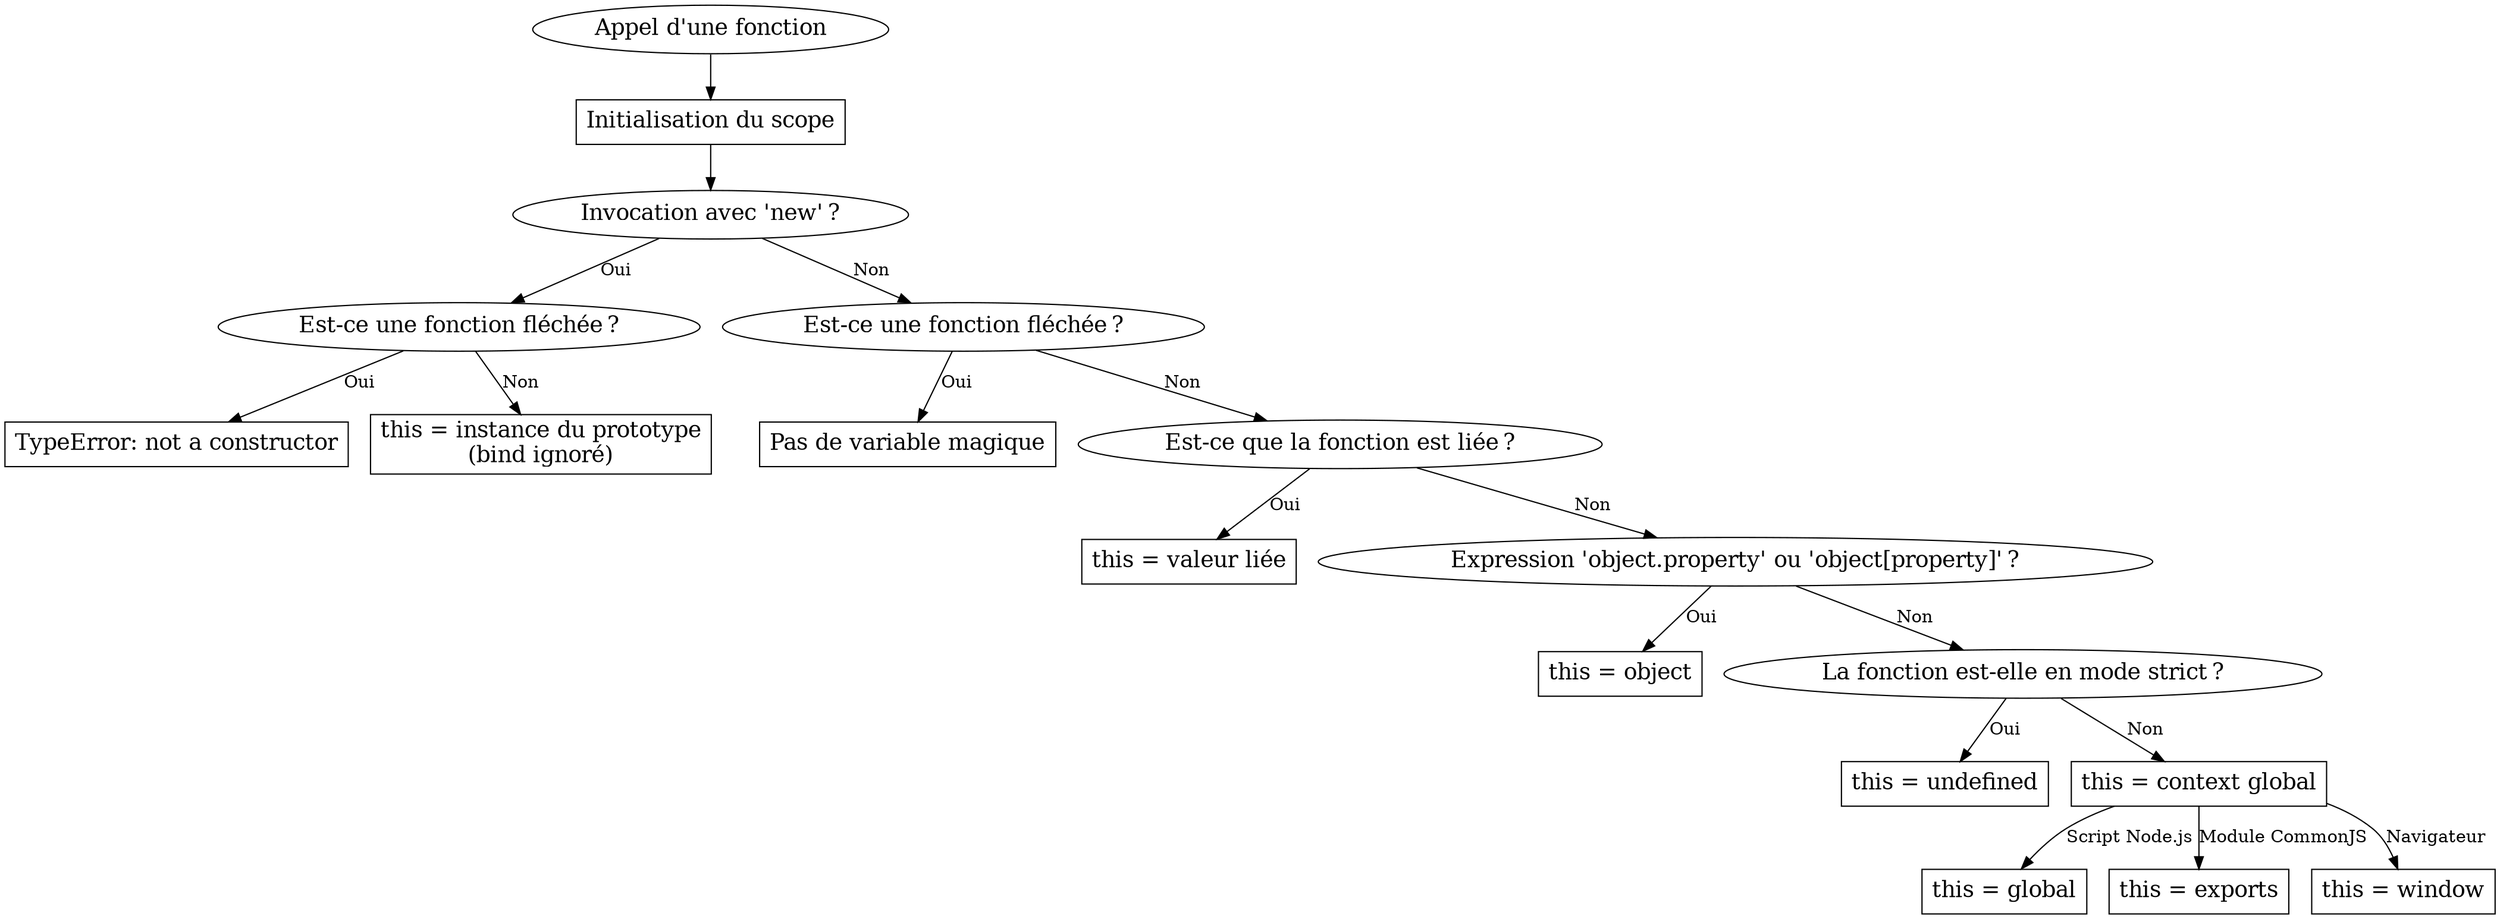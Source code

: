 // dot graph3.dot -Tpng -O
digraph G {
  {
    node [fontsize=18 width=1 shape=ellipse]
    call [label="Appel d'une fonction"]
    init [label="Initialisation du scope", shape=box]
    isNew [label="Invocation avec 'new' ?"]
    isNewArrow [label="Est-ce une fonction fléchée ?"]
    newArrowError [label="TypeError: not a constructor", shape=box]
    newConstructor [label="this = instance du prototype\n(bind ignoré)", shape=box]
    isArrow [label="Est-ce une fonction fléchée ?"]
    thisNone [label="Pas de variable magique", shape=box]
    isBound [label="Est-ce que la fonction est liée ?"]
    thisBound [label="this = valeur liée", shape=box]
    isProperty [label="Expression 'object.property' ou 'object[property]' ?"]
    thisObject [label="this = object", shape=box]
    isStrict [label="La fonction est-elle en mode strict ?"]
    thisUndefined [label="this = undefined", shape=box]
    thisGlobal [label="this = context global", shape=box]
    thisGlobalNode [label="this = global", shape=box]
    thisGlobalExports [label="this = exports", shape=box]
    thisGlobalBrowser [label="this = window", shape=box]
  }
  call -> init
  init -> isNew
  isNew -> isNewArrow [label="Oui"]
  isNewArrow -> newArrowError [label="Oui"]
  isNewArrow -> newConstructor [label="Non"]
  isNew -> isArrow [label="Non"]
  isArrow -> thisNone [label="Oui"]
  isArrow -> isBound [label="Non"]
  isBound -> thisBound [label="Oui"]
  isBound -> isProperty [label="Non"]
  isProperty -> thisObject [label="Oui"]
  isProperty -> isStrict [label="Non"]
  isStrict -> thisUndefined [label="Oui"]
  isStrict -> thisGlobal [label="Non"]
  thisGlobal -> thisGlobalNode [label="Script Node.js"]
  thisGlobal -> thisGlobalExports [label="Module CommonJS"]
  thisGlobal -> thisGlobalBrowser [label="Navigateur"]
}
